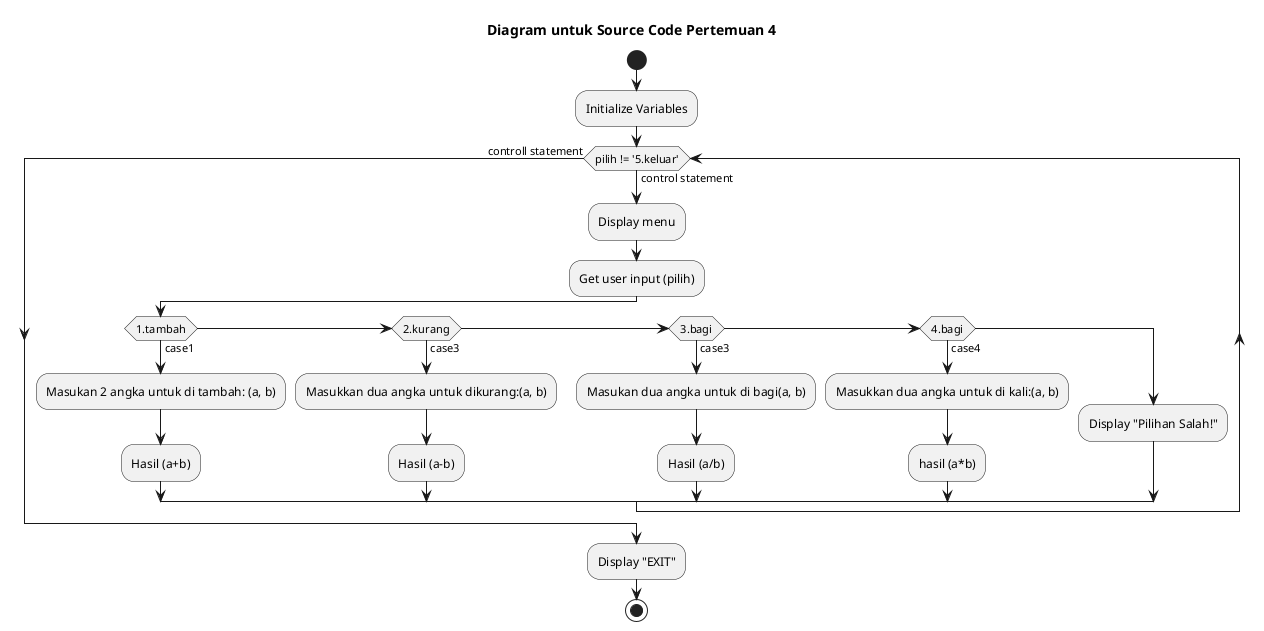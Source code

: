@startuml essay4.cpp

title Diagram untuk Source Code Pertemuan 4
start
:Initialize Variables;
while (pilih != '5.keluar') is (control statement)
    :Display menu;
    :Get user input (pilih);
if  (1.tambah) then (case1)
    :Masukan 2 angka untuk di tambah: (a, b);
    :Hasil (a+b);
else if (2.kurang) then (case3)
    :Masukkan dua angka untuk dikurang:(a, b);
    :Hasil (a-b);
else if (3.bagi) then (case3)
    :Masukan dua angka untuk di bagi(a, b);
    :Hasil (a/b);
else if (4.bagi) then (case4)
    :Masukkan dua angka untuk di kali:(a, b);
    :hasil (a*b);
else
    :Display "Pilihan Salah!";
    endif
endwhile (controll statement)
:Display "EXIT";
stop
@enduml

